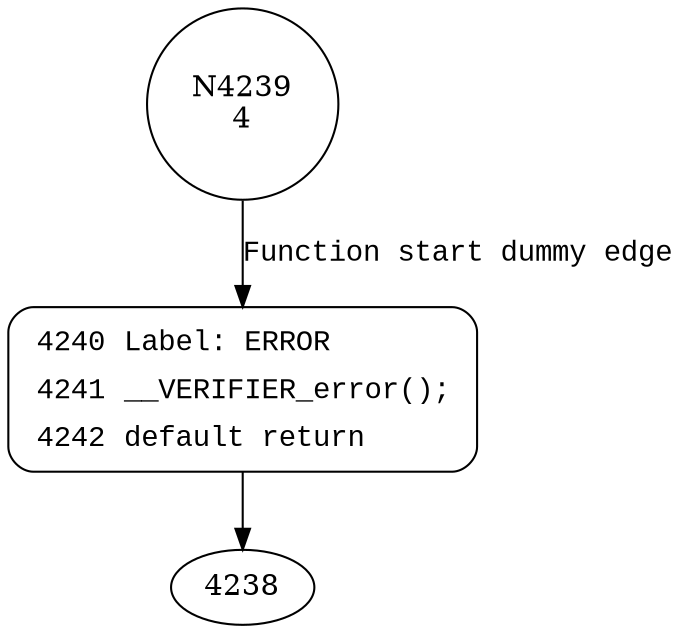 digraph block1704_1 {
4239 [shape="circle" label="N4239\n4"]
4240 [shape="circle" label="N4240\n3"]
4240 [style="filled,bold" penwidth="1" fillcolor="white" fontname="Courier New" shape="Mrecord" label=<<table border="0" cellborder="0" cellpadding="3" bgcolor="white"><tr><td align="right">4240</td><td align="left">Label: ERROR</td></tr><tr><td align="right">4241</td><td align="left">__VERIFIER_error();</td></tr><tr><td align="right">4242</td><td align="left">default return</td></tr></table>>]
4240 -> 4238[label=""]
4239 -> 4240 [label="Function start dummy edge" fontname="Courier New"]
}